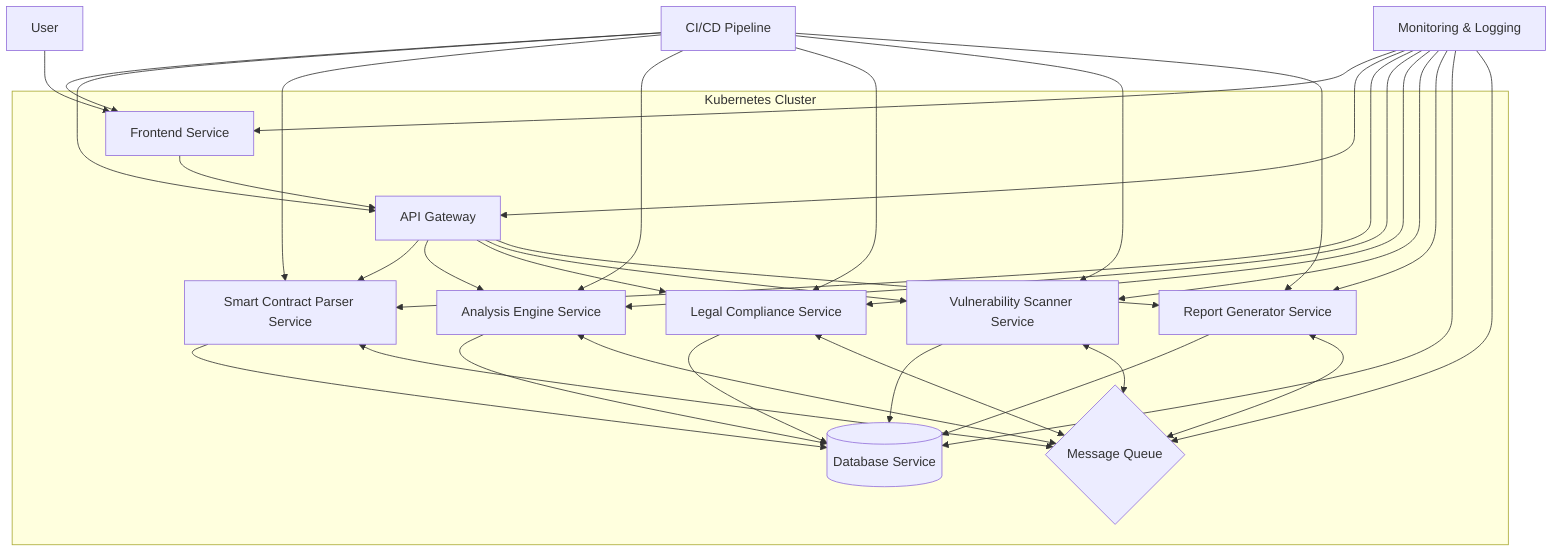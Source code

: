 graph TD
    A[User] --> B[Frontend Service]
    B --> C[API Gateway]
    C --> D[Smart Contract Parser Service]
    C --> E[Analysis Engine Service]
    C --> F[Legal Compliance Service]
    C --> G[Vulnerability Scanner Service]
    C --> H[Report Generator Service]
    D --> I[(Database Service)]
    E --> I
    F --> I
    G --> I
    H --> I
    D <--> J{Message Queue}
    E <--> J
    F <--> J
    G <--> J
    H <--> J
    
    subgraph "Kubernetes Cluster"
        B
        C
        D
        E
        F
        G
        H
        I
        J
    end
    
    K[CI/CD Pipeline] --> B
    K --> C
    K --> D
    K --> E
    K --> F
    K --> G
    K --> H
    
    L[Monitoring & Logging] --> B
    L --> C
    L --> D
    L --> E
    L --> F
    L --> G
    L --> H
    L --> I
    L --> J